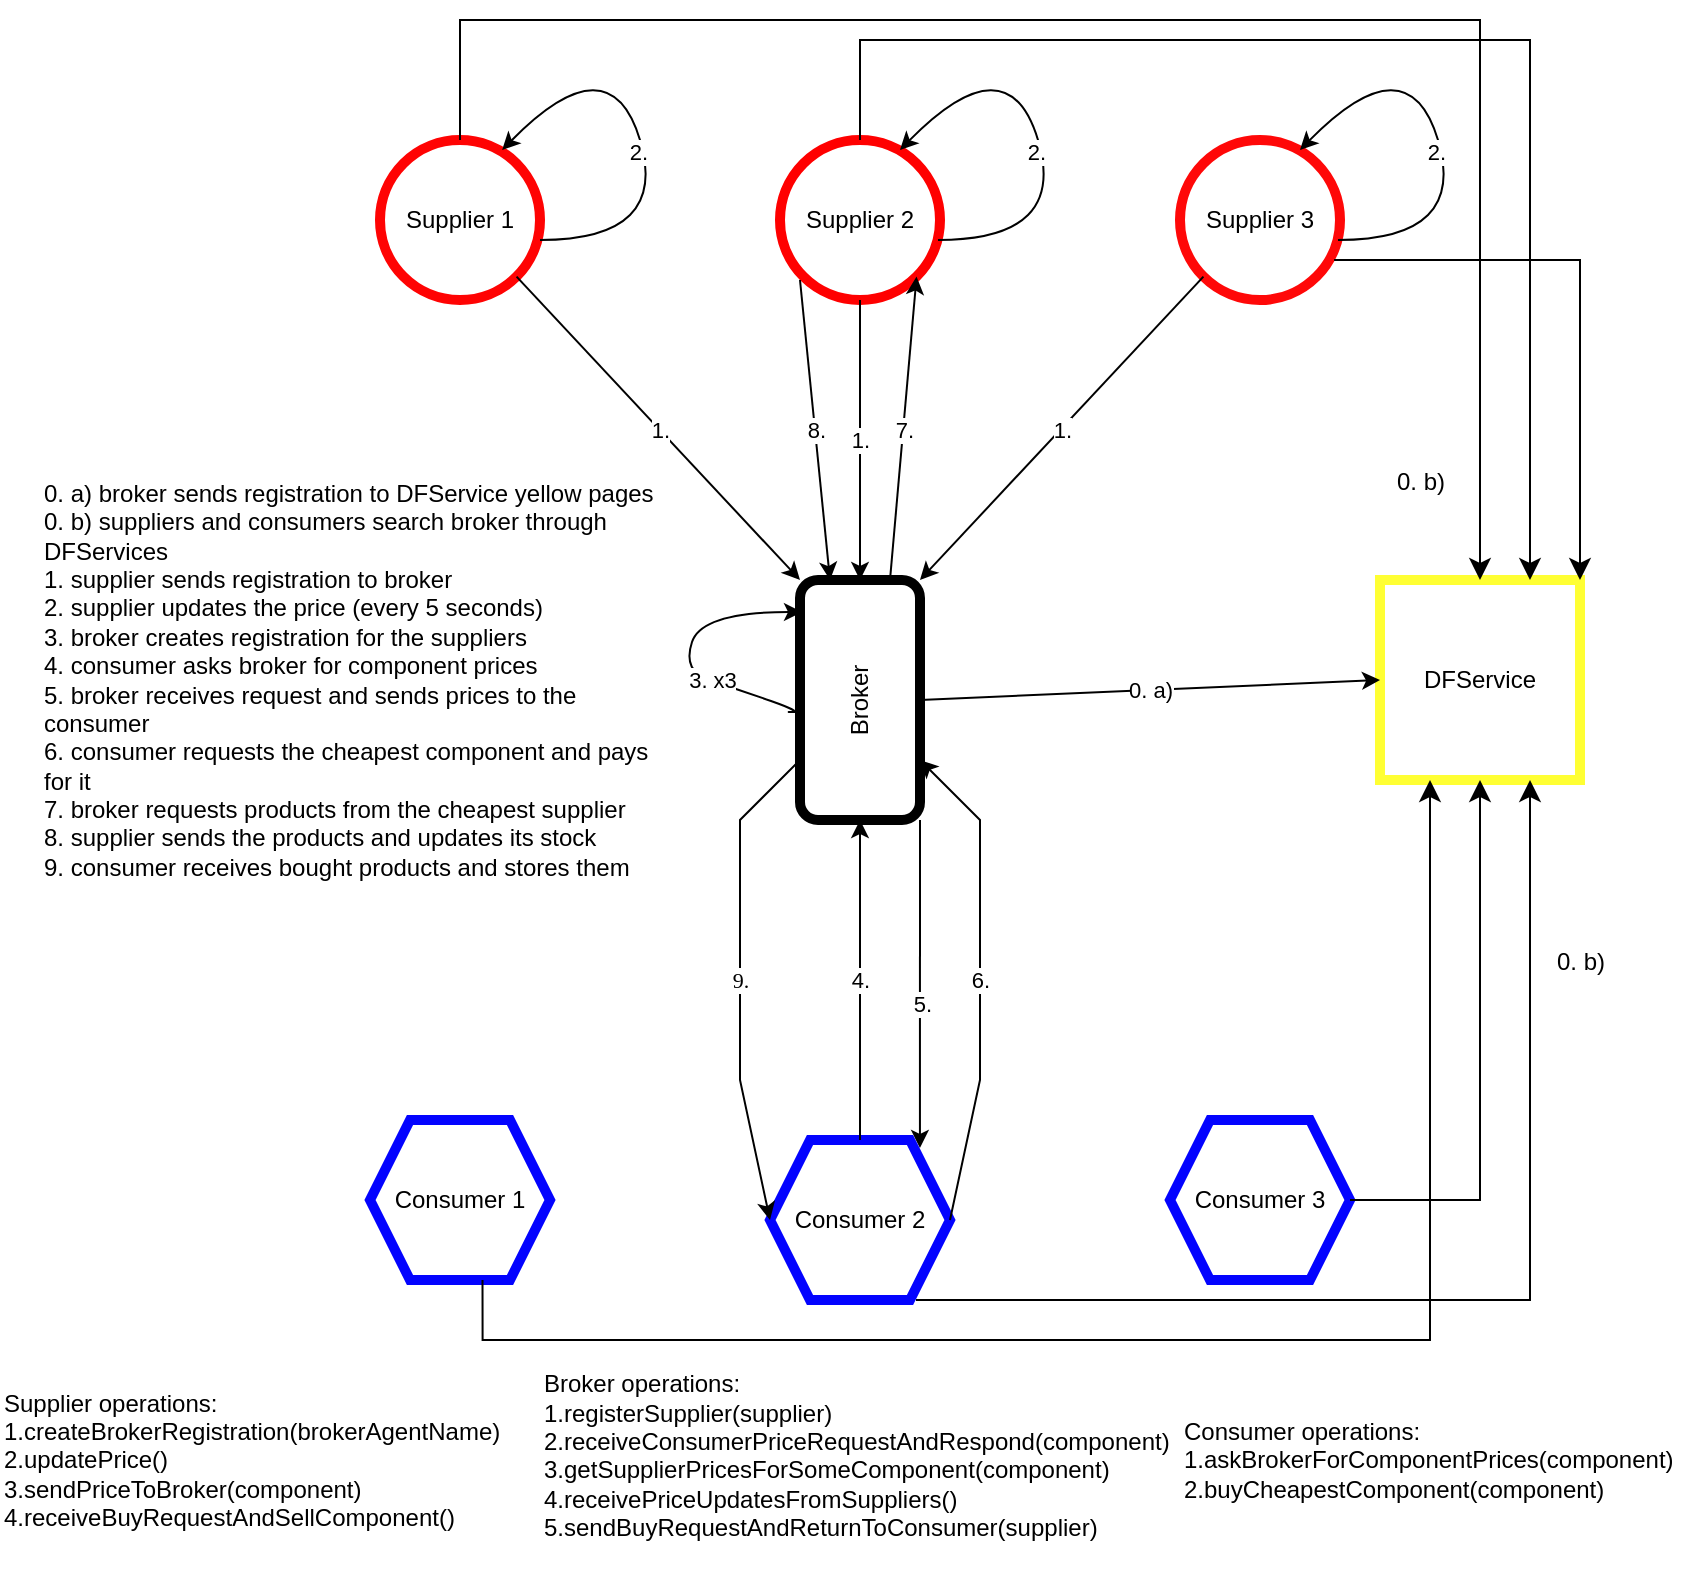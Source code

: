 <mxfile version="21.2.1" type="device">
  <diagram name="Page-1" id="makqgEAx_ceyJtYkbN0j">
    <mxGraphModel dx="1402" dy="758" grid="1" gridSize="10" guides="1" tooltips="1" connect="1" arrows="1" fold="1" page="1" pageScale="1" pageWidth="850" pageHeight="1100" math="0" shadow="0">
      <root>
        <mxCell id="0" />
        <mxCell id="1" parent="0" />
        <mxCell id="aWajNl2YM8G67ASw5BNE-1" value="Supplier 1" style="ellipse;whiteSpace=wrap;html=1;aspect=fixed;strokeColor=#FF0303;strokeWidth=5;" parent="1" vertex="1">
          <mxGeometry x="200" y="120" width="80" height="80" as="geometry" />
        </mxCell>
        <mxCell id="aWajNl2YM8G67ASw5BNE-2" value="Supplier 2" style="ellipse;whiteSpace=wrap;html=1;aspect=fixed;strokeColor=#FF0000;strokeWidth=5;" parent="1" vertex="1">
          <mxGeometry x="400" y="120" width="80" height="80" as="geometry" />
        </mxCell>
        <mxCell id="aWajNl2YM8G67ASw5BNE-3" value="Supplier 3" style="ellipse;whiteSpace=wrap;html=1;aspect=fixed;strokeColor=#FF0808;strokeWidth=5;" parent="1" vertex="1">
          <mxGeometry x="600" y="120" width="80" height="80" as="geometry" />
        </mxCell>
        <mxCell id="aWajNl2YM8G67ASw5BNE-45" style="edgeStyle=orthogonalEdgeStyle;rounded=0;orthogonalLoop=1;jettySize=auto;html=1;exitX=0;exitY=1;exitDx=0;exitDy=0;entryX=0.833;entryY=0.05;entryDx=0;entryDy=0;entryPerimeter=0;" parent="1" source="aWajNl2YM8G67ASw5BNE-4" target="aWajNl2YM8G67ASw5BNE-6" edge="1">
          <mxGeometry relative="1" as="geometry" />
        </mxCell>
        <mxCell id="aWajNl2YM8G67ASw5BNE-46" value="5." style="edgeLabel;html=1;align=center;verticalAlign=middle;resizable=0;points=[];" parent="aWajNl2YM8G67ASw5BNE-45" vertex="1" connectable="0">
          <mxGeometry x="0.117" y="1" relative="1" as="geometry">
            <mxPoint as="offset" />
          </mxGeometry>
        </mxCell>
        <mxCell id="aWajNl2YM8G67ASw5BNE-4" value="Broker" style="rounded=1;whiteSpace=wrap;html=1;rotation=-90;strokeWidth=5;" parent="1" vertex="1">
          <mxGeometry x="380" y="370" width="120" height="60" as="geometry" />
        </mxCell>
        <mxCell id="aWajNl2YM8G67ASw5BNE-5" value="&lt;div&gt;Consumer 1&lt;br&gt;&lt;/div&gt;" style="shape=hexagon;perimeter=hexagonPerimeter2;whiteSpace=wrap;html=1;fixedSize=1;strokeColor=#0303FF;strokeWidth=5;" parent="1" vertex="1">
          <mxGeometry x="195" y="610" width="90" height="80" as="geometry" />
        </mxCell>
        <mxCell id="aWajNl2YM8G67ASw5BNE-6" value="&lt;div&gt;Consumer 2&lt;br&gt;&lt;/div&gt;" style="shape=hexagon;perimeter=hexagonPerimeter2;whiteSpace=wrap;html=1;fixedSize=1;strokeColor=#0303FF;strokeWidth=5;" parent="1" vertex="1">
          <mxGeometry x="395" y="620" width="90" height="80" as="geometry" />
        </mxCell>
        <mxCell id="aWajNl2YM8G67ASw5BNE-7" value="&lt;div&gt;Consumer 3&lt;/div&gt;" style="shape=hexagon;perimeter=hexagonPerimeter2;whiteSpace=wrap;html=1;fixedSize=1;strokeColor=#0303FF;strokeWidth=5;" parent="1" vertex="1">
          <mxGeometry x="595" y="610" width="90" height="80" as="geometry" />
        </mxCell>
        <mxCell id="aWajNl2YM8G67ASw5BNE-12" value="&lt;div align=&quot;left&quot;&gt;Supplier operations:&lt;/div&gt;&lt;div align=&quot;left&quot;&gt;1.createBrokerRegistration(brokerAgentName)&lt;br&gt;&lt;/div&gt;&lt;div&gt;2.updatePrice()&lt;br&gt;&lt;/div&gt;&lt;div&gt;3.sendPriceToBroker(component)&lt;br&gt;&lt;/div&gt;&lt;div&gt;4.receiveBuyRequestAndSellComponent()&lt;br&gt;&lt;/div&gt;" style="text;strokeColor=none;align=left;fillColor=none;html=1;verticalAlign=middle;whiteSpace=wrap;rounded=0;" parent="1" vertex="1">
          <mxGeometry x="10" y="760" width="150" height="40" as="geometry" />
        </mxCell>
        <mxCell id="aWajNl2YM8G67ASw5BNE-13" value="&lt;div&gt;Consumer operations:&lt;/div&gt;&lt;div&gt;1.askBrokerForComponentPrices(component)&lt;/div&gt;&lt;div&gt;2.buyCheapestComponent(component)&lt;/div&gt;" style="text;strokeColor=none;align=left;fillColor=none;html=1;verticalAlign=middle;whiteSpace=wrap;rounded=0;" parent="1" vertex="1">
          <mxGeometry x="600" y="735" width="200" height="90" as="geometry" />
        </mxCell>
        <mxCell id="aWajNl2YM8G67ASw5BNE-14" value="&lt;div&gt;Broker operations:&lt;/div&gt;&lt;div&gt;1.registerSupplier(supplier)&lt;br&gt;&lt;/div&gt;&lt;div&gt;2.receiveConsumerPriceRequestAndRespond(component)&lt;br&gt;&lt;/div&gt;&lt;div&gt;3.getSupplierPricesForSomeComponent(component)&lt;/div&gt;&lt;div&gt;4.receivePriceUpdatesFromSuppliers()&lt;/div&gt;&lt;div&gt;5.sendBuyRequestAndReturnToConsumer(supplier)&lt;br&gt;&lt;/div&gt;&lt;div&gt;&lt;br&gt;&lt;/div&gt;" style="text;strokeColor=none;align=left;fillColor=none;html=1;verticalAlign=middle;whiteSpace=wrap;rounded=0;" parent="1" vertex="1">
          <mxGeometry x="280" y="760" width="130" height="50" as="geometry" />
        </mxCell>
        <mxCell id="aWajNl2YM8G67ASw5BNE-20" value="" style="endArrow=classic;html=1;rounded=0;entryX=1;entryY=0.5;entryDx=0;entryDy=0;exitX=0.5;exitY=1;exitDx=0;exitDy=0;" parent="1" edge="1">
          <mxGeometry relative="1" as="geometry">
            <mxPoint x="440" y="200" as="sourcePoint" />
            <mxPoint x="440" y="340" as="targetPoint" />
          </mxGeometry>
        </mxCell>
        <mxCell id="aWajNl2YM8G67ASw5BNE-21" value="1." style="edgeLabel;resizable=0;html=1;align=center;verticalAlign=middle;" parent="aWajNl2YM8G67ASw5BNE-20" connectable="0" vertex="1">
          <mxGeometry relative="1" as="geometry" />
        </mxCell>
        <mxCell id="aWajNl2YM8G67ASw5BNE-24" value="" style="endArrow=classic;html=1;rounded=0;entryX=1;entryY=1;entryDx=0;entryDy=0;exitX=0;exitY=1;exitDx=0;exitDy=0;" parent="1" source="aWajNl2YM8G67ASw5BNE-3" target="aWajNl2YM8G67ASw5BNE-4" edge="1">
          <mxGeometry relative="1" as="geometry">
            <mxPoint x="450" y="210" as="sourcePoint" />
            <mxPoint x="450" y="350" as="targetPoint" />
          </mxGeometry>
        </mxCell>
        <mxCell id="aWajNl2YM8G67ASw5BNE-25" value="1." style="edgeLabel;resizable=0;html=1;align=center;verticalAlign=middle;" parent="aWajNl2YM8G67ASw5BNE-24" connectable="0" vertex="1">
          <mxGeometry relative="1" as="geometry" />
        </mxCell>
        <mxCell id="aWajNl2YM8G67ASw5BNE-26" value="" style="endArrow=classic;html=1;rounded=0;entryX=1;entryY=0;entryDx=0;entryDy=0;exitX=1;exitY=1;exitDx=0;exitDy=0;" parent="1" source="aWajNl2YM8G67ASw5BNE-1" target="aWajNl2YM8G67ASw5BNE-4" edge="1">
          <mxGeometry relative="1" as="geometry">
            <mxPoint x="460" y="220" as="sourcePoint" />
            <mxPoint x="460" y="360" as="targetPoint" />
          </mxGeometry>
        </mxCell>
        <mxCell id="aWajNl2YM8G67ASw5BNE-27" value="1." style="edgeLabel;resizable=0;html=1;align=center;verticalAlign=middle;" parent="aWajNl2YM8G67ASw5BNE-26" connectable="0" vertex="1">
          <mxGeometry relative="1" as="geometry" />
        </mxCell>
        <mxCell id="aWajNl2YM8G67ASw5BNE-29" value="&lt;div align=&quot;left&quot;&gt;0. a) broker sends registration to DFService yellow pages&lt;br&gt;&lt;/div&gt;&lt;div align=&quot;left&quot;&gt;0. b) suppliers and consumers search broker through DFServices&lt;br&gt;&lt;/div&gt;&lt;div align=&quot;left&quot;&gt;1. supplier sends registration to broker&lt;br&gt;&lt;/div&gt;&lt;div&gt;2. supplier updates the price (every 5 seconds)&lt;/div&gt;&lt;div&gt;3. broker creates registration for the suppliers&lt;br&gt;&lt;/div&gt;&lt;div&gt;4. consumer asks broker for component prices&lt;/div&gt;&lt;div&gt;5. broker receives request and sends prices to the consumer&lt;/div&gt;&lt;div&gt;6. consumer requests the cheapest component and pays for it&lt;br&gt;&lt;/div&gt;&lt;div&gt;7. broker requests products from the cheapest supplier&lt;br&gt;&lt;/div&gt;&lt;div&gt;8. supplier sends the products and updates its stock&lt;/div&gt;&lt;div&gt;9. consumer receives bought products and stores them&lt;br&gt;&lt;/div&gt;" style="text;strokeColor=none;align=left;fillColor=none;html=1;verticalAlign=middle;whiteSpace=wrap;rounded=0;" parent="1" vertex="1">
          <mxGeometry x="30" y="330" width="310" height="120" as="geometry" />
        </mxCell>
        <mxCell id="aWajNl2YM8G67ASw5BNE-34" value="2." style="curved=1;endArrow=classic;html=1;rounded=0;entryX=0.763;entryY=0.063;entryDx=0;entryDy=0;entryPerimeter=0;" parent="1" target="aWajNl2YM8G67ASw5BNE-1" edge="1">
          <mxGeometry x="-0.09" y="3" width="50" height="50" relative="1" as="geometry">
            <mxPoint x="280" y="170" as="sourcePoint" />
            <mxPoint x="270" y="120" as="targetPoint" />
            <Array as="points">
              <mxPoint x="345" y="170" />
              <mxPoint x="315" y="70" />
            </Array>
            <mxPoint as="offset" />
          </mxGeometry>
        </mxCell>
        <mxCell id="aWajNl2YM8G67ASw5BNE-35" value="2." style="curved=1;endArrow=classic;html=1;rounded=0;entryX=0.763;entryY=0.063;entryDx=0;entryDy=0;entryPerimeter=0;" parent="1" edge="1">
          <mxGeometry x="-0.09" y="3" width="50" height="50" relative="1" as="geometry">
            <mxPoint x="479" y="170" as="sourcePoint" />
            <mxPoint x="460" y="125" as="targetPoint" />
            <Array as="points">
              <mxPoint x="544" y="170" />
              <mxPoint x="514" y="70" />
            </Array>
            <mxPoint as="offset" />
          </mxGeometry>
        </mxCell>
        <mxCell id="aWajNl2YM8G67ASw5BNE-36" value="2." style="curved=1;endArrow=classic;html=1;rounded=0;entryX=0.763;entryY=0.063;entryDx=0;entryDy=0;entryPerimeter=0;" parent="1" edge="1">
          <mxGeometry x="-0.09" y="3" width="50" height="50" relative="1" as="geometry">
            <mxPoint x="679" y="170" as="sourcePoint" />
            <mxPoint x="660" y="125" as="targetPoint" />
            <Array as="points">
              <mxPoint x="744" y="170" />
              <mxPoint x="714" y="70" />
            </Array>
            <mxPoint as="offset" />
          </mxGeometry>
        </mxCell>
        <mxCell id="aWajNl2YM8G67ASw5BNE-39" value="" style="curved=1;endArrow=classic;html=1;rounded=0;" parent="1" edge="1">
          <mxGeometry width="50" height="50" relative="1" as="geometry">
            <mxPoint x="411" y="406" as="sourcePoint" />
            <mxPoint x="411" y="356" as="targetPoint" />
            <Array as="points">
              <mxPoint x="401" y="406" />
              <mxPoint x="411" y="406" />
              <mxPoint x="380" y="395" />
              <mxPoint x="351" y="386" />
              <mxPoint x="361" y="356" />
            </Array>
          </mxGeometry>
        </mxCell>
        <mxCell id="aWajNl2YM8G67ASw5BNE-40" value="3. x3" style="edgeLabel;html=1;align=center;verticalAlign=middle;resizable=0;points=[];" parent="aWajNl2YM8G67ASw5BNE-39" vertex="1" connectable="0">
          <mxGeometry x="-0.178" y="-1" relative="1" as="geometry">
            <mxPoint as="offset" />
          </mxGeometry>
        </mxCell>
        <mxCell id="aWajNl2YM8G67ASw5BNE-41" value="" style="endArrow=classic;html=1;rounded=0;exitX=0.5;exitY=0;exitDx=0;exitDy=0;entryX=0;entryY=0.5;entryDx=0;entryDy=0;" parent="1" source="aWajNl2YM8G67ASw5BNE-6" target="aWajNl2YM8G67ASw5BNE-4" edge="1">
          <mxGeometry relative="1" as="geometry">
            <mxPoint x="310" y="490" as="sourcePoint" />
            <mxPoint x="410" y="490" as="targetPoint" />
          </mxGeometry>
        </mxCell>
        <mxCell id="aWajNl2YM8G67ASw5BNE-42" value="4." style="edgeLabel;resizable=0;html=1;align=center;verticalAlign=middle;" parent="aWajNl2YM8G67ASw5BNE-41" connectable="0" vertex="1">
          <mxGeometry relative="1" as="geometry" />
        </mxCell>
        <mxCell id="aWajNl2YM8G67ASw5BNE-48" value="" style="endArrow=classic;html=1;rounded=0;exitX=1;exitY=0.5;exitDx=0;exitDy=0;entryX=0.25;entryY=1;entryDx=0;entryDy=0;" parent="1" source="aWajNl2YM8G67ASw5BNE-6" target="aWajNl2YM8G67ASw5BNE-4" edge="1">
          <mxGeometry relative="1" as="geometry">
            <mxPoint x="310" y="610" as="sourcePoint" />
            <mxPoint x="410" y="610" as="targetPoint" />
            <Array as="points">
              <mxPoint x="500" y="590" />
              <mxPoint x="500" y="520" />
              <mxPoint x="500" y="460" />
            </Array>
          </mxGeometry>
        </mxCell>
        <mxCell id="aWajNl2YM8G67ASw5BNE-49" value="6." style="edgeLabel;resizable=0;html=1;align=center;verticalAlign=middle;" parent="aWajNl2YM8G67ASw5BNE-48" connectable="0" vertex="1">
          <mxGeometry relative="1" as="geometry" />
        </mxCell>
        <mxCell id="aWajNl2YM8G67ASw5BNE-50" value="" style="endArrow=classic;html=1;rounded=0;entryX=1;entryY=1;entryDx=0;entryDy=0;exitX=1;exitY=0.75;exitDx=0;exitDy=0;" parent="1" source="aWajNl2YM8G67ASw5BNE-4" target="aWajNl2YM8G67ASw5BNE-2" edge="1">
          <mxGeometry relative="1" as="geometry">
            <mxPoint x="440" y="340" as="sourcePoint" />
            <mxPoint x="540" y="340" as="targetPoint" />
          </mxGeometry>
        </mxCell>
        <mxCell id="aWajNl2YM8G67ASw5BNE-51" value="7." style="edgeLabel;resizable=0;html=1;align=center;verticalAlign=middle;" parent="aWajNl2YM8G67ASw5BNE-50" connectable="0" vertex="1">
          <mxGeometry relative="1" as="geometry" />
        </mxCell>
        <mxCell id="aWajNl2YM8G67ASw5BNE-52" value="" style="endArrow=classic;html=1;rounded=0;entryX=1;entryY=0.25;entryDx=0;entryDy=0;" parent="1" target="aWajNl2YM8G67ASw5BNE-4" edge="1">
          <mxGeometry relative="1" as="geometry">
            <mxPoint x="410" y="190" as="sourcePoint" />
            <mxPoint x="510" y="190" as="targetPoint" />
          </mxGeometry>
        </mxCell>
        <mxCell id="aWajNl2YM8G67ASw5BNE-53" value="&lt;div&gt;8.&lt;/div&gt;" style="edgeLabel;resizable=0;html=1;align=center;verticalAlign=middle;" parent="aWajNl2YM8G67ASw5BNE-52" connectable="0" vertex="1">
          <mxGeometry relative="1" as="geometry" />
        </mxCell>
        <object label="9." id="aWajNl2YM8G67ASw5BNE-54">
          <mxCell style="endArrow=classic;html=1;rounded=0;entryX=0;entryY=0.5;entryDx=0;entryDy=0;exitX=0.25;exitY=0;exitDx=0;exitDy=0;fontFamily=Verdana;" parent="1" source="aWajNl2YM8G67ASw5BNE-4" target="aWajNl2YM8G67ASw5BNE-6" edge="1">
            <mxGeometry relative="1" as="geometry">
              <mxPoint x="395" y="430" as="sourcePoint" />
              <mxPoint x="410" y="650" as="targetPoint" />
              <Array as="points">
                <mxPoint x="380" y="460" />
                <mxPoint x="380" y="556" />
                <mxPoint x="380" y="590" />
              </Array>
            </mxGeometry>
          </mxCell>
        </object>
        <mxCell id="Den59G6gHVhHY7wPMUAB-1" value="&lt;div&gt;DFService&lt;/div&gt;" style="whiteSpace=wrap;html=1;aspect=fixed;strokeWidth=5;strokeColor=#FFFF33;" parent="1" vertex="1">
          <mxGeometry x="700" y="340" width="100" height="100" as="geometry" />
        </mxCell>
        <mxCell id="LDsDMLM0zIk8IPWIpXK6-3" value="" style="endArrow=classic;html=1;rounded=0;entryX=0;entryY=0.5;entryDx=0;entryDy=0;exitX=0.5;exitY=1;exitDx=0;exitDy=0;" edge="1" parent="1" source="aWajNl2YM8G67ASw5BNE-4" target="Den59G6gHVhHY7wPMUAB-1">
          <mxGeometry relative="1" as="geometry">
            <mxPoint x="480" y="370" as="sourcePoint" />
            <mxPoint x="570" y="399.5" as="targetPoint" />
          </mxGeometry>
        </mxCell>
        <mxCell id="LDsDMLM0zIk8IPWIpXK6-4" value="0. a)" style="edgeLabel;resizable=0;html=1;align=center;verticalAlign=middle;" connectable="0" vertex="1" parent="LDsDMLM0zIk8IPWIpXK6-3">
          <mxGeometry relative="1" as="geometry" />
        </mxCell>
        <mxCell id="LDsDMLM0zIk8IPWIpXK6-10" value="" style="edgeStyle=segmentEdgeStyle;endArrow=classic;html=1;curved=0;rounded=0;endSize=8;startSize=8;entryX=0.5;entryY=1;entryDx=0;entryDy=0;exitX=1;exitY=0.5;exitDx=0;exitDy=0;" edge="1" parent="1" source="aWajNl2YM8G67ASw5BNE-7" target="Den59G6gHVhHY7wPMUAB-1">
          <mxGeometry width="50" height="50" relative="1" as="geometry">
            <mxPoint x="390" y="440" as="sourcePoint" />
            <mxPoint x="440" y="390" as="targetPoint" />
          </mxGeometry>
        </mxCell>
        <mxCell id="LDsDMLM0zIk8IPWIpXK6-11" value="&lt;font style=&quot;font-size: 12px;&quot;&gt;&lt;font style=&quot;font-size: 12px;&quot;&gt;0. b)&lt;/font&gt;&lt;/font&gt;" style="text;strokeColor=none;fillColor=none;html=1;fontSize=14;fontStyle=0;verticalAlign=middle;align=center;" vertex="1" parent="1">
          <mxGeometry x="750" y="510" width="100" height="40" as="geometry" />
        </mxCell>
        <mxCell id="LDsDMLM0zIk8IPWIpXK6-12" value="" style="edgeStyle=segmentEdgeStyle;endArrow=classic;html=1;curved=0;rounded=0;endSize=8;startSize=8;entryX=0.75;entryY=1;entryDx=0;entryDy=0;exitX=0.811;exitY=1;exitDx=0;exitDy=0;exitPerimeter=0;" edge="1" parent="1" source="aWajNl2YM8G67ASw5BNE-6" target="Den59G6gHVhHY7wPMUAB-1">
          <mxGeometry width="50" height="50" relative="1" as="geometry">
            <mxPoint x="695" y="650" as="sourcePoint" />
            <mxPoint x="760" y="450" as="targetPoint" />
          </mxGeometry>
        </mxCell>
        <mxCell id="LDsDMLM0zIk8IPWIpXK6-13" value="" style="edgeStyle=segmentEdgeStyle;endArrow=classic;html=1;curved=0;rounded=0;endSize=8;startSize=8;entryX=0.25;entryY=1;entryDx=0;entryDy=0;exitX=0.625;exitY=1;exitDx=0;exitDy=0;" edge="1" parent="1" source="aWajNl2YM8G67ASw5BNE-5" target="Den59G6gHVhHY7wPMUAB-1">
          <mxGeometry width="50" height="50" relative="1" as="geometry">
            <mxPoint x="270" y="690" as="sourcePoint" />
            <mxPoint x="810" y="450" as="targetPoint" />
            <Array as="points">
              <mxPoint x="251" y="720" />
              <mxPoint x="725" y="720" />
            </Array>
          </mxGeometry>
        </mxCell>
        <mxCell id="LDsDMLM0zIk8IPWIpXK6-15" value="" style="edgeStyle=elbowEdgeStyle;elbow=vertical;endArrow=classic;html=1;curved=0;rounded=0;endSize=8;startSize=8;entryX=1;entryY=0;entryDx=0;entryDy=0;exitX=0.963;exitY=0.75;exitDx=0;exitDy=0;exitPerimeter=0;" edge="1" parent="1" source="aWajNl2YM8G67ASw5BNE-3" target="Den59G6gHVhHY7wPMUAB-1">
          <mxGeometry width="50" height="50" relative="1" as="geometry">
            <mxPoint x="390" y="320" as="sourcePoint" />
            <mxPoint x="440" y="270" as="targetPoint" />
            <Array as="points">
              <mxPoint x="740" y="180" />
            </Array>
          </mxGeometry>
        </mxCell>
        <mxCell id="LDsDMLM0zIk8IPWIpXK6-16" value="" style="edgeStyle=elbowEdgeStyle;elbow=vertical;endArrow=classic;html=1;curved=0;rounded=0;endSize=8;startSize=8;entryX=0.75;entryY=0;entryDx=0;entryDy=0;exitX=0.5;exitY=0;exitDx=0;exitDy=0;" edge="1" parent="1" source="aWajNl2YM8G67ASw5BNE-2" target="Den59G6gHVhHY7wPMUAB-1">
          <mxGeometry width="50" height="50" relative="1" as="geometry">
            <mxPoint x="440" y="-232" as="sourcePoint" />
            <mxPoint x="440" y="270" as="targetPoint" />
            <Array as="points">
              <mxPoint x="610" y="70" />
            </Array>
          </mxGeometry>
        </mxCell>
        <mxCell id="LDsDMLM0zIk8IPWIpXK6-17" value="" style="edgeStyle=elbowEdgeStyle;elbow=vertical;endArrow=classic;html=1;curved=0;rounded=0;endSize=8;startSize=8;entryX=0.5;entryY=0;entryDx=0;entryDy=0;exitX=0.5;exitY=0;exitDx=0;exitDy=0;" edge="1" parent="1" source="aWajNl2YM8G67ASw5BNE-1" target="Den59G6gHVhHY7wPMUAB-1">
          <mxGeometry width="50" height="50" relative="1" as="geometry">
            <mxPoint x="450" y="130" as="sourcePoint" />
            <mxPoint x="785" y="350" as="targetPoint" />
            <Array as="points">
              <mxPoint x="510" y="60" />
            </Array>
          </mxGeometry>
        </mxCell>
        <mxCell id="LDsDMLM0zIk8IPWIpXK6-18" value="&lt;font style=&quot;font-size: 12px;&quot;&gt;&lt;font style=&quot;font-size: 12px;&quot;&gt;0. b)&lt;/font&gt;&lt;/font&gt;" style="text;strokeColor=none;fillColor=none;html=1;fontSize=14;fontStyle=0;verticalAlign=middle;align=center;" vertex="1" parent="1">
          <mxGeometry x="670" y="270" width="100" height="40" as="geometry" />
        </mxCell>
      </root>
    </mxGraphModel>
  </diagram>
</mxfile>
